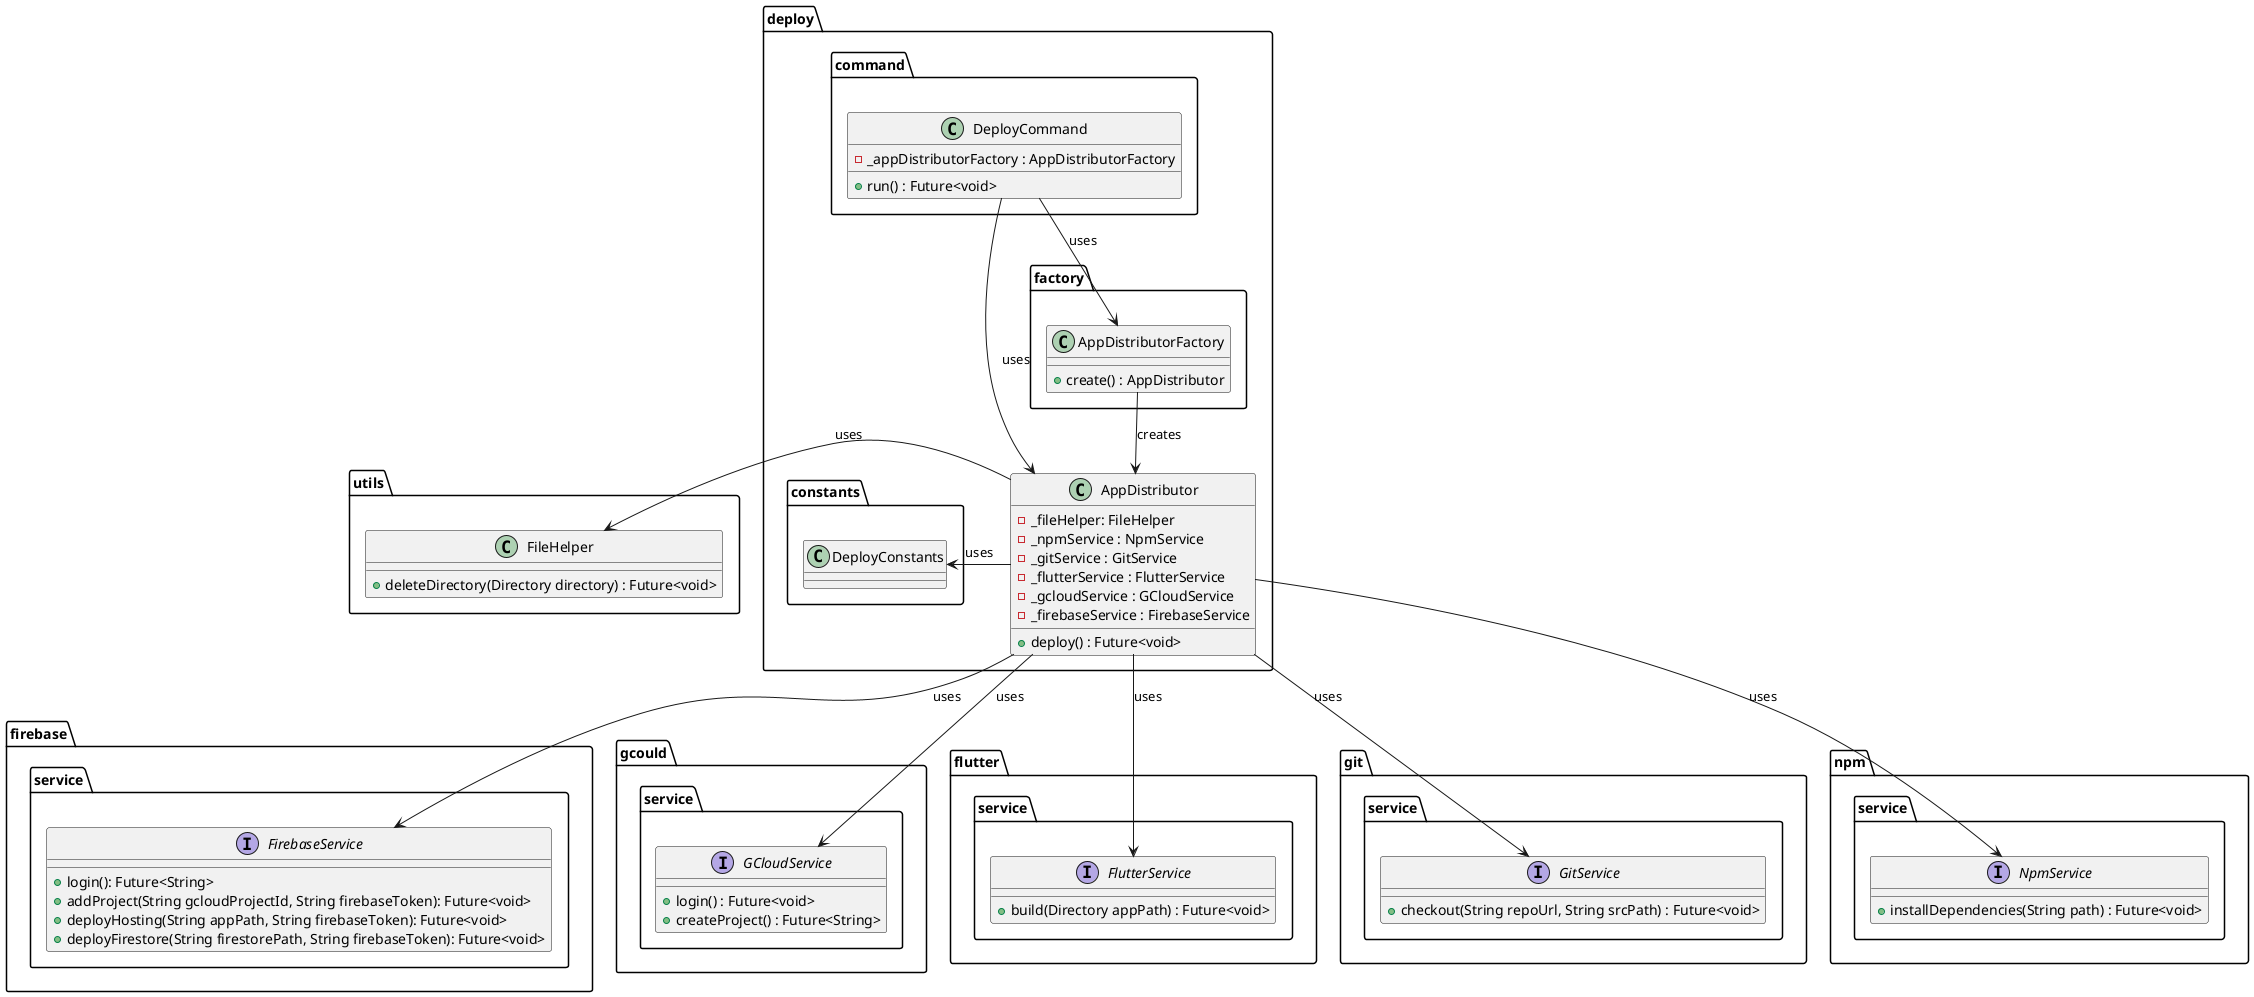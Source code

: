 @startuml deploy_command_class_diagram

package firebase.service {
    interface FirebaseService {
        + login(): Future<String>
        + addProject(String gcloudProjectId, String firebaseToken): Future<void>
        + deployHosting(String appPath, String firebaseToken): Future<void>
        + deployFirestore(String firestorePath, String firebaseToken): Future<void>
    }
}

package gcould.service {
    interface GCloudService {
        + login() : Future<void>
        + createProject() : Future<String>
    }
}

package flutter.service {
    interface FlutterService  {
        + build(Directory appPath) : Future<void>
    }
}

package  git.service{
    interface GitService  {
        + checkout(String repoUrl, String srcPath) : Future<void>
    }

}

package  npm.service {
    interface NpmService  {
        + installDependencies(String path) : Future<void>
    }

}

package deploy {
    package command {
        class DeployCommand {
            - _appDistributorFactory : AppDistributorFactory
            + run() : Future<void>
        }
    }

    package constants {
        class DeployConstants{}
    }

    package factory {
        class AppDistributorFactory {
            + create() : AppDistributor
        }
    }

    class AppDistributor {
        - _fileHelper: FileHelper
        - _npmService : NpmService
        - _gitService : GitService
        - _flutterService : FlutterService
        - _gcloudService : GCloudService
        - _firebaseService : FirebaseService
        + deploy() : Future<void>
    }
}

package utils {
    class FileHelper {
        + deleteDirectory(Directory directory) : Future<void>
    }
}

AppDistributor -down-> NpmService : uses
AppDistributor -down-> GitService : uses
AppDistributor -down-> FlutterService : uses
AppDistributor -down-> GCloudService : uses
AppDistributor -down-> FirebaseService : uses

AppDistributor -left-> FileHelper : uses
AppDistributor -> DeployConstants : uses

DeployCommand -down-> AppDistributorFactory : uses
DeployCommand -down-> AppDistributor : uses

AppDistributorFactory --> AppDistributor : creates

@enduml
